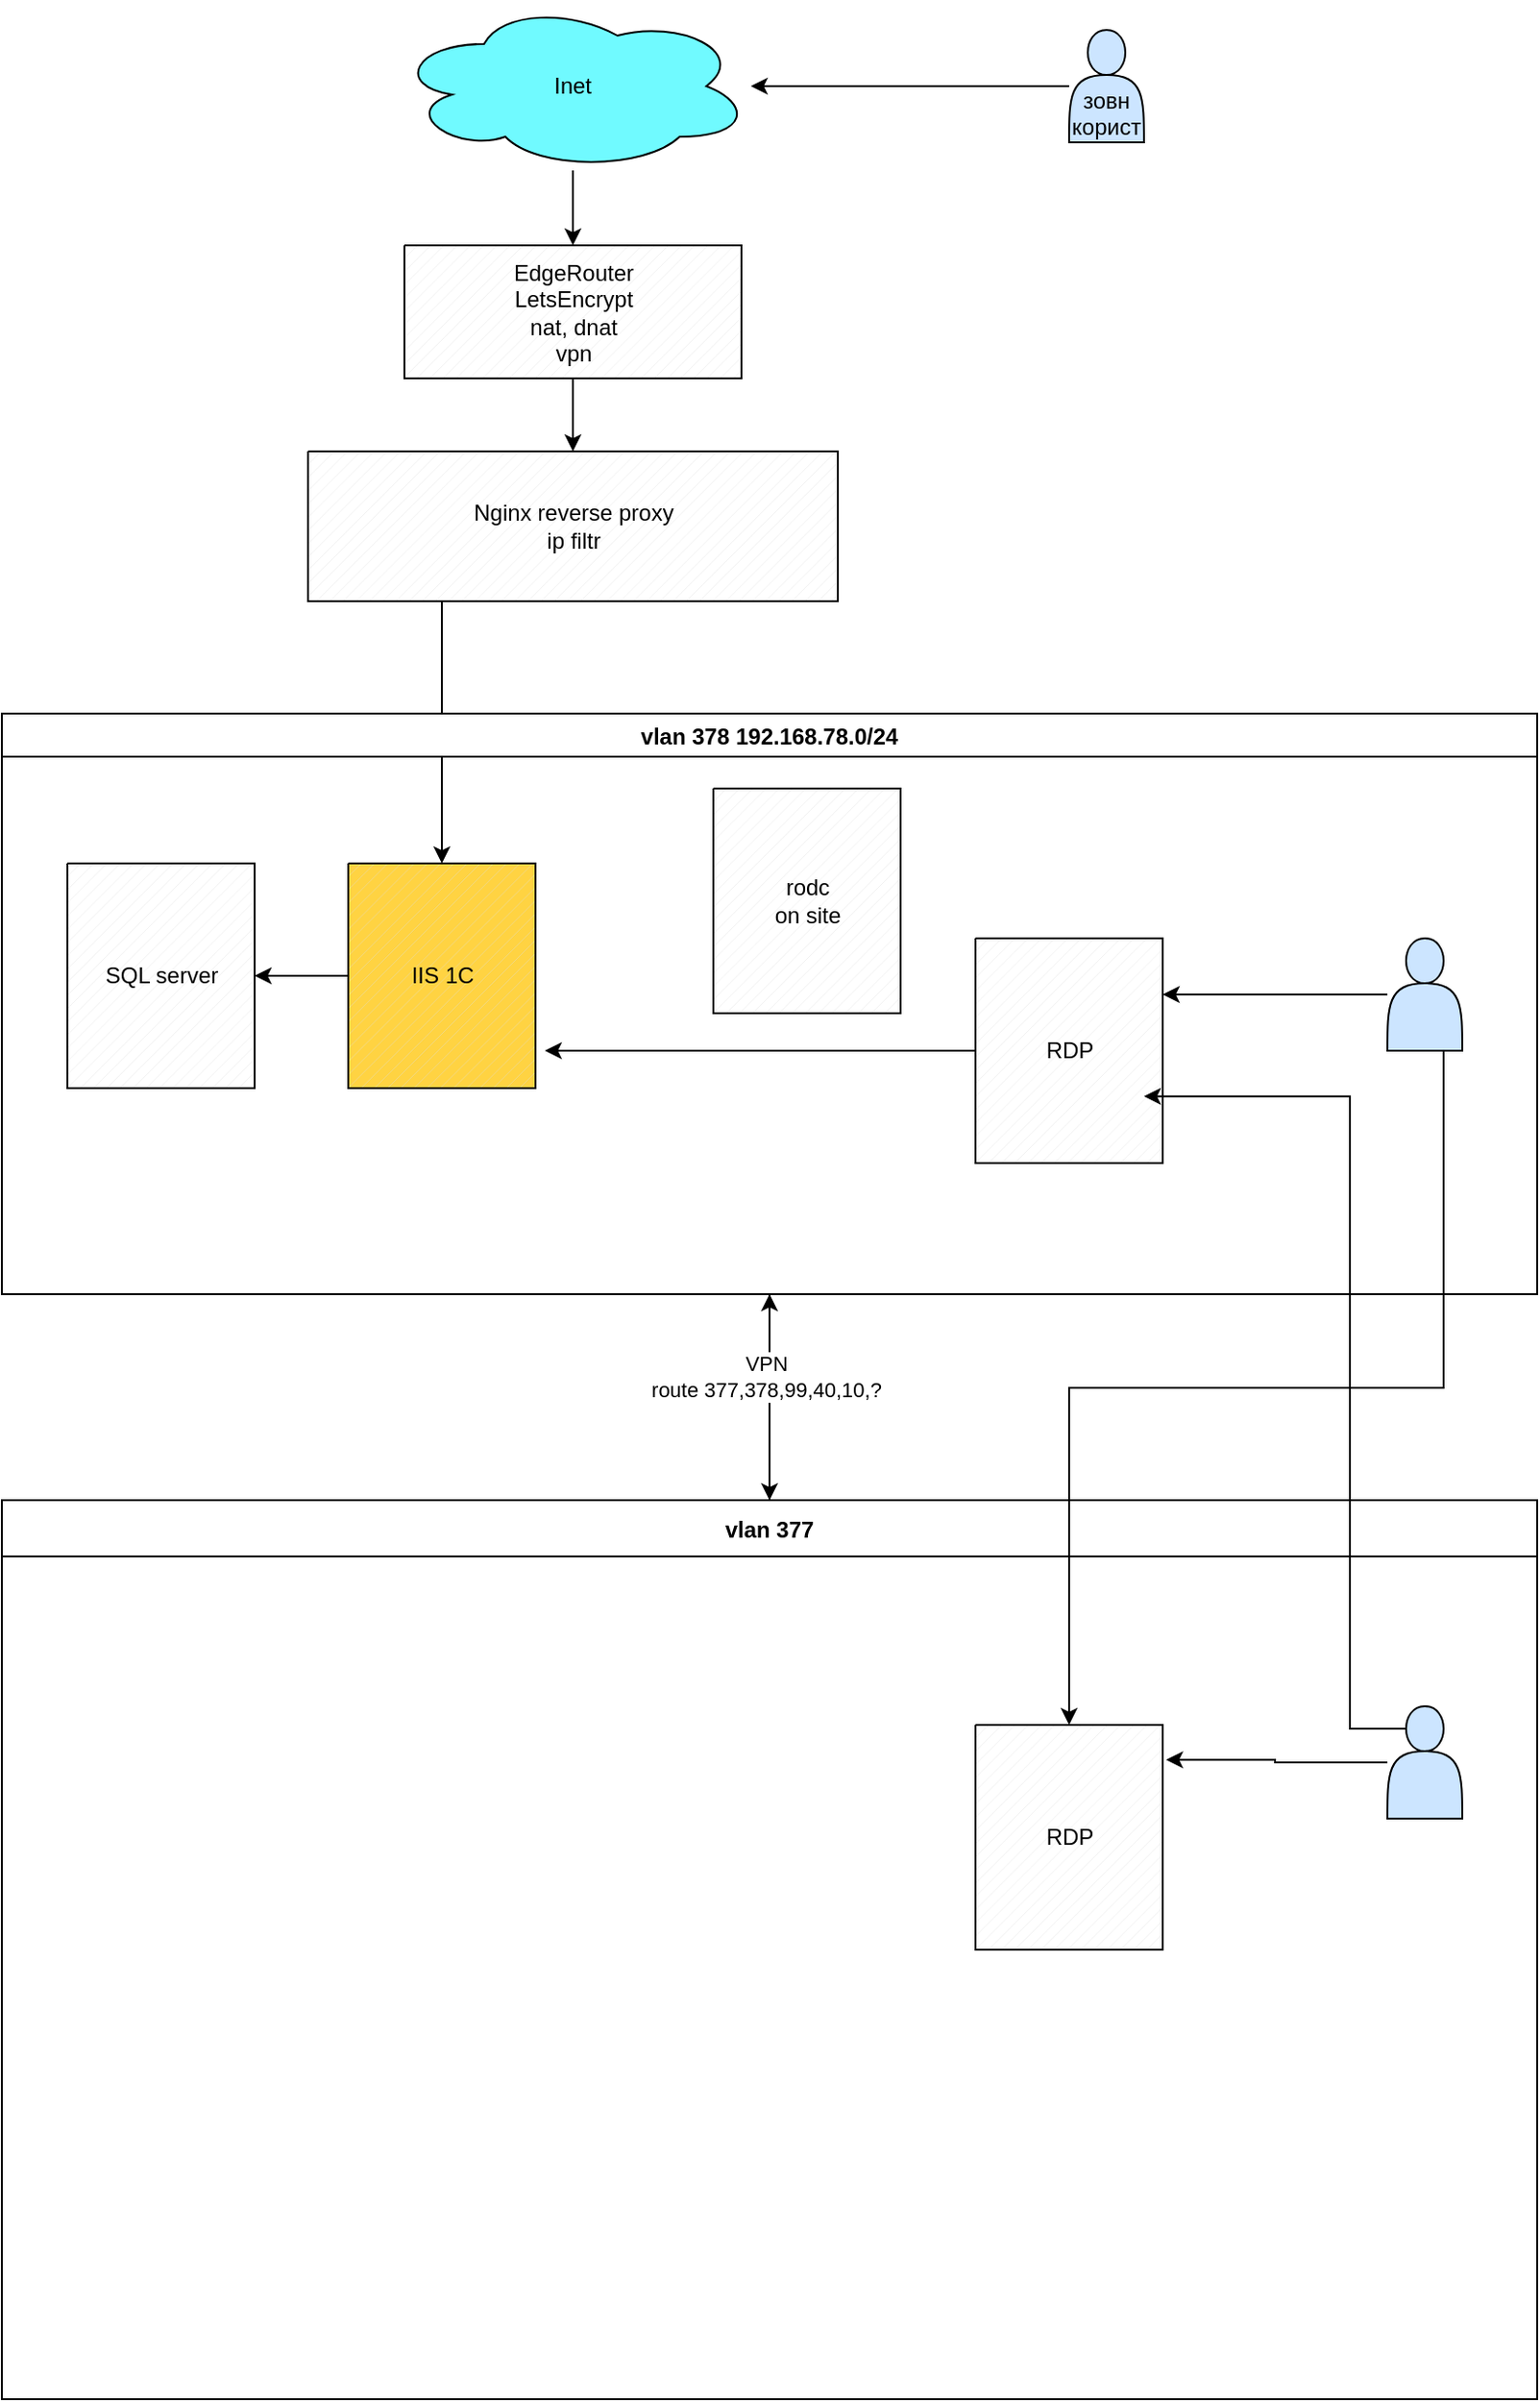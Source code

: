 <mxfile version="24.0.5" type="github">
  <diagram name="Сторінка-1" id="ET311KVmUt8QttRTWKVb">
    <mxGraphModel dx="1339" dy="1759" grid="1" gridSize="10" guides="1" tooltips="1" connect="1" arrows="1" fold="1" page="1" pageScale="1" pageWidth="827" pageHeight="1169" math="0" shadow="0">
      <root>
        <mxCell id="0" />
        <mxCell id="1" parent="0" />
        <mxCell id="l8_VYTfNV-PSis1PAyHx-5" value="" style="edgeStyle=orthogonalEdgeStyle;rounded=0;orthogonalLoop=1;jettySize=auto;html=1;" edge="1" parent="1" source="l8_VYTfNV-PSis1PAyHx-1" target="l8_VYTfNV-PSis1PAyHx-2">
          <mxGeometry relative="1" as="geometry" />
        </mxCell>
        <mxCell id="l8_VYTfNV-PSis1PAyHx-1" value="Inet" style="ellipse;shape=cloud;whiteSpace=wrap;html=1;align=center;fillColor=#70FAFF;" vertex="1" parent="1">
          <mxGeometry x="210" y="-1160" width="190" height="90" as="geometry" />
        </mxCell>
        <mxCell id="l8_VYTfNV-PSis1PAyHx-6" value="" style="edgeStyle=orthogonalEdgeStyle;rounded=0;orthogonalLoop=1;jettySize=auto;html=1;" edge="1" parent="1" source="l8_VYTfNV-PSis1PAyHx-2" target="l8_VYTfNV-PSis1PAyHx-3">
          <mxGeometry relative="1" as="geometry" />
        </mxCell>
        <mxCell id="l8_VYTfNV-PSis1PAyHx-2" value="EdgeRouter&lt;div&gt;LetsEncrypt&lt;/div&gt;&lt;div&gt;nat, dnat&lt;/div&gt;&lt;div&gt;vpn&lt;/div&gt;" style="verticalLabelPosition=middle;verticalAlign=middle;html=1;shape=mxgraph.basic.patternFillRect;fillStyle=diag;step=5;fillStrokeWidth=0.2;fillStrokeColor=#dddddd;labelPosition=center;align=center;" vertex="1" parent="1">
          <mxGeometry x="215" y="-1030" width="180" height="71" as="geometry" />
        </mxCell>
        <mxCell id="l8_VYTfNV-PSis1PAyHx-7" value="" style="edgeStyle=orthogonalEdgeStyle;rounded=0;orthogonalLoop=1;jettySize=auto;html=1;entryX=0.5;entryY=0;entryDx=0;entryDy=0;entryPerimeter=0;" edge="1" parent="1" source="l8_VYTfNV-PSis1PAyHx-3" target="l8_VYTfNV-PSis1PAyHx-4">
          <mxGeometry relative="1" as="geometry">
            <mxPoint x="410.0" y="-520" as="targetPoint" />
            <Array as="points">
              <mxPoint x="235" y="-810" />
              <mxPoint x="235" y="-810" />
            </Array>
          </mxGeometry>
        </mxCell>
        <mxCell id="l8_VYTfNV-PSis1PAyHx-3" value="Nginx reverse proxy&lt;div&gt;ip filtr&lt;/div&gt;" style="verticalLabelPosition=middle;verticalAlign=middle;html=1;shape=mxgraph.basic.patternFillRect;fillStyle=diag;step=5;fillStrokeWidth=0.2;fillStrokeColor=#dddddd;labelPosition=center;align=center;" vertex="1" parent="1">
          <mxGeometry x="163.5" y="-920" width="283" height="80" as="geometry" />
        </mxCell>
        <mxCell id="l8_VYTfNV-PSis1PAyHx-10" value="vlan 378 192.168.78.0/24" style="swimlane;startSize=23;" vertex="1" parent="1">
          <mxGeometry y="-780" width="820" height="310" as="geometry" />
        </mxCell>
        <mxCell id="l8_VYTfNV-PSis1PAyHx-12" value="rodc&lt;div&gt;on site&lt;/div&gt;" style="verticalLabelPosition=middle;verticalAlign=middle;html=1;shape=mxgraph.basic.patternFillRect;fillStyle=diag;step=5;fillStrokeWidth=0.2;fillStrokeColor=#dddddd;labelPosition=center;align=center;" vertex="1" parent="l8_VYTfNV-PSis1PAyHx-10">
          <mxGeometry x="380" y="40" width="100" height="120" as="geometry" />
        </mxCell>
        <mxCell id="l8_VYTfNV-PSis1PAyHx-4" value="IIS 1C" style="verticalLabelPosition=middle;verticalAlign=middle;html=1;shape=mxgraph.basic.patternFillRect;fillStyle=diag;step=5;fillStrokeWidth=0.2;fillStrokeColor=#dddddd;labelPosition=center;align=center;fillColor=#FFD342;" vertex="1" parent="l8_VYTfNV-PSis1PAyHx-10">
          <mxGeometry x="185" y="80" width="100" height="120" as="geometry" />
        </mxCell>
        <mxCell id="l8_VYTfNV-PSis1PAyHx-8" value="SQL server" style="verticalLabelPosition=middle;verticalAlign=middle;html=1;shape=mxgraph.basic.patternFillRect;fillStyle=diag;step=5;fillStrokeWidth=0.2;fillStrokeColor=#dddddd;labelPosition=center;align=center;" vertex="1" parent="l8_VYTfNV-PSis1PAyHx-10">
          <mxGeometry x="35" y="80" width="100" height="120" as="geometry" />
        </mxCell>
        <mxCell id="l8_VYTfNV-PSis1PAyHx-11" value="" style="edgeStyle=orthogonalEdgeStyle;rounded=0;orthogonalLoop=1;jettySize=auto;html=1;" edge="1" parent="l8_VYTfNV-PSis1PAyHx-10" source="l8_VYTfNV-PSis1PAyHx-4" target="l8_VYTfNV-PSis1PAyHx-8">
          <mxGeometry relative="1" as="geometry" />
        </mxCell>
        <mxCell id="l8_VYTfNV-PSis1PAyHx-28" value="" style="edgeStyle=orthogonalEdgeStyle;rounded=0;orthogonalLoop=1;jettySize=auto;html=1;" edge="1" parent="l8_VYTfNV-PSis1PAyHx-10" source="l8_VYTfNV-PSis1PAyHx-22">
          <mxGeometry relative="1" as="geometry">
            <mxPoint x="290" y="180" as="targetPoint" />
          </mxGeometry>
        </mxCell>
        <mxCell id="l8_VYTfNV-PSis1PAyHx-22" value="RDP" style="verticalLabelPosition=middle;verticalAlign=middle;html=1;shape=mxgraph.basic.patternFillRect;fillStyle=diag;step=5;fillStrokeWidth=0.2;fillStrokeColor=#dddddd;labelPosition=center;align=center;" vertex="1" parent="l8_VYTfNV-PSis1PAyHx-10">
          <mxGeometry x="520" y="120" width="100" height="120" as="geometry" />
        </mxCell>
        <mxCell id="l8_VYTfNV-PSis1PAyHx-31" value="" style="edgeStyle=orthogonalEdgeStyle;rounded=0;orthogonalLoop=1;jettySize=auto;html=1;entryX=1;entryY=0.25;entryDx=0;entryDy=0;entryPerimeter=0;" edge="1" parent="l8_VYTfNV-PSis1PAyHx-10" source="l8_VYTfNV-PSis1PAyHx-29" target="l8_VYTfNV-PSis1PAyHx-22">
          <mxGeometry relative="1" as="geometry">
            <mxPoint x="700" y="150" as="targetPoint" />
          </mxGeometry>
        </mxCell>
        <mxCell id="l8_VYTfNV-PSis1PAyHx-29" value="" style="shape=actor;whiteSpace=wrap;html=1;fillColor=#CCE5FF;" vertex="1" parent="l8_VYTfNV-PSis1PAyHx-10">
          <mxGeometry x="740" y="120" width="40" height="60" as="geometry" />
        </mxCell>
        <mxCell id="l8_VYTfNV-PSis1PAyHx-27" value="" style="edgeStyle=orthogonalEdgeStyle;rounded=0;orthogonalLoop=1;jettySize=auto;html=1;" edge="1" parent="1" source="l8_VYTfNV-PSis1PAyHx-25" target="l8_VYTfNV-PSis1PAyHx-1">
          <mxGeometry relative="1" as="geometry">
            <mxPoint x="580" y="-1110" as="targetPoint" />
          </mxGeometry>
        </mxCell>
        <mxCell id="l8_VYTfNV-PSis1PAyHx-25" value="&lt;div&gt;&lt;br&gt;&lt;/div&gt;&lt;div&gt;&lt;br&gt;&lt;/div&gt;зовн&lt;div&gt;корист&lt;/div&gt;" style="shape=actor;whiteSpace=wrap;html=1;fillColor=#CCE5FF;" vertex="1" parent="1">
          <mxGeometry x="570" y="-1145" width="40" height="60" as="geometry" />
        </mxCell>
        <mxCell id="l8_VYTfNV-PSis1PAyHx-14" value="vlan 377" style="swimlane;startSize=30;" vertex="1" parent="1">
          <mxGeometry y="-360" width="820" height="480" as="geometry" />
        </mxCell>
        <mxCell id="l8_VYTfNV-PSis1PAyHx-32" value="RDP" style="verticalLabelPosition=middle;verticalAlign=middle;html=1;shape=mxgraph.basic.patternFillRect;fillStyle=diag;step=5;fillStrokeWidth=0.2;fillStrokeColor=#dddddd;labelPosition=center;align=center;" vertex="1" parent="l8_VYTfNV-PSis1PAyHx-14">
          <mxGeometry x="520" y="120" width="100" height="120" as="geometry" />
        </mxCell>
        <mxCell id="l8_VYTfNV-PSis1PAyHx-37" value="" style="edgeStyle=orthogonalEdgeStyle;rounded=0;orthogonalLoop=1;jettySize=auto;html=1;entryX=1.018;entryY=0.155;entryDx=0;entryDy=0;entryPerimeter=0;" edge="1" parent="l8_VYTfNV-PSis1PAyHx-14" source="l8_VYTfNV-PSis1PAyHx-35" target="l8_VYTfNV-PSis1PAyHx-32">
          <mxGeometry relative="1" as="geometry" />
        </mxCell>
        <mxCell id="l8_VYTfNV-PSis1PAyHx-35" value="" style="shape=actor;whiteSpace=wrap;html=1;fillColor=#CCE5FF;" vertex="1" parent="l8_VYTfNV-PSis1PAyHx-14">
          <mxGeometry x="740" y="110" width="40" height="60" as="geometry" />
        </mxCell>
        <mxCell id="l8_VYTfNV-PSis1PAyHx-17" value="" style="edgeStyle=orthogonalEdgeStyle;rounded=0;orthogonalLoop=1;jettySize=auto;html=1;" edge="1" parent="1" source="l8_VYTfNV-PSis1PAyHx-10" target="l8_VYTfNV-PSis1PAyHx-14">
          <mxGeometry relative="1" as="geometry">
            <mxPoint x="305" y="-345" as="targetPoint" />
          </mxGeometry>
        </mxCell>
        <mxCell id="l8_VYTfNV-PSis1PAyHx-19" value="" style="edgeStyle=orthogonalEdgeStyle;rounded=0;orthogonalLoop=1;jettySize=auto;html=1;" edge="1" parent="1" source="l8_VYTfNV-PSis1PAyHx-14" target="l8_VYTfNV-PSis1PAyHx-10">
          <mxGeometry relative="1" as="geometry">
            <mxPoint x="405" y="-665" as="targetPoint" />
          </mxGeometry>
        </mxCell>
        <mxCell id="l8_VYTfNV-PSis1PAyHx-20" value="VPN&lt;div&gt;route 377,378,99,40,10,?&lt;/div&gt;" style="edgeLabel;html=1;align=center;verticalAlign=middle;resizable=0;points=[];" vertex="1" connectable="0" parent="l8_VYTfNV-PSis1PAyHx-19">
          <mxGeometry x="0.196" y="3" relative="1" as="geometry">
            <mxPoint x="1" as="offset" />
          </mxGeometry>
        </mxCell>
        <mxCell id="l8_VYTfNV-PSis1PAyHx-40" value="" style="edgeStyle=orthogonalEdgeStyle;rounded=0;orthogonalLoop=1;jettySize=auto;html=1;entryX=0.5;entryY=0;entryDx=0;entryDy=0;entryPerimeter=0;exitX=0.75;exitY=1;exitDx=0;exitDy=0;" edge="1" parent="1" source="l8_VYTfNV-PSis1PAyHx-29" target="l8_VYTfNV-PSis1PAyHx-32">
          <mxGeometry relative="1" as="geometry">
            <mxPoint x="660" y="-420" as="sourcePoint" />
            <mxPoint x="540" y="-420" as="targetPoint" />
          </mxGeometry>
        </mxCell>
        <mxCell id="l8_VYTfNV-PSis1PAyHx-41" value="" style="edgeStyle=orthogonalEdgeStyle;rounded=0;orthogonalLoop=1;jettySize=auto;html=1;entryX=0.9;entryY=0.703;entryDx=0;entryDy=0;entryPerimeter=0;exitX=0.25;exitY=0.2;exitDx=0;exitDy=0;exitPerimeter=0;" edge="1" parent="1" source="l8_VYTfNV-PSis1PAyHx-35" target="l8_VYTfNV-PSis1PAyHx-22">
          <mxGeometry relative="1" as="geometry">
            <mxPoint x="840" y="-430" as="sourcePoint" />
            <mxPoint x="720" y="-430" as="targetPoint" />
            <Array as="points">
              <mxPoint x="720" y="-238" />
              <mxPoint x="720" y="-576" />
            </Array>
          </mxGeometry>
        </mxCell>
      </root>
    </mxGraphModel>
  </diagram>
</mxfile>
